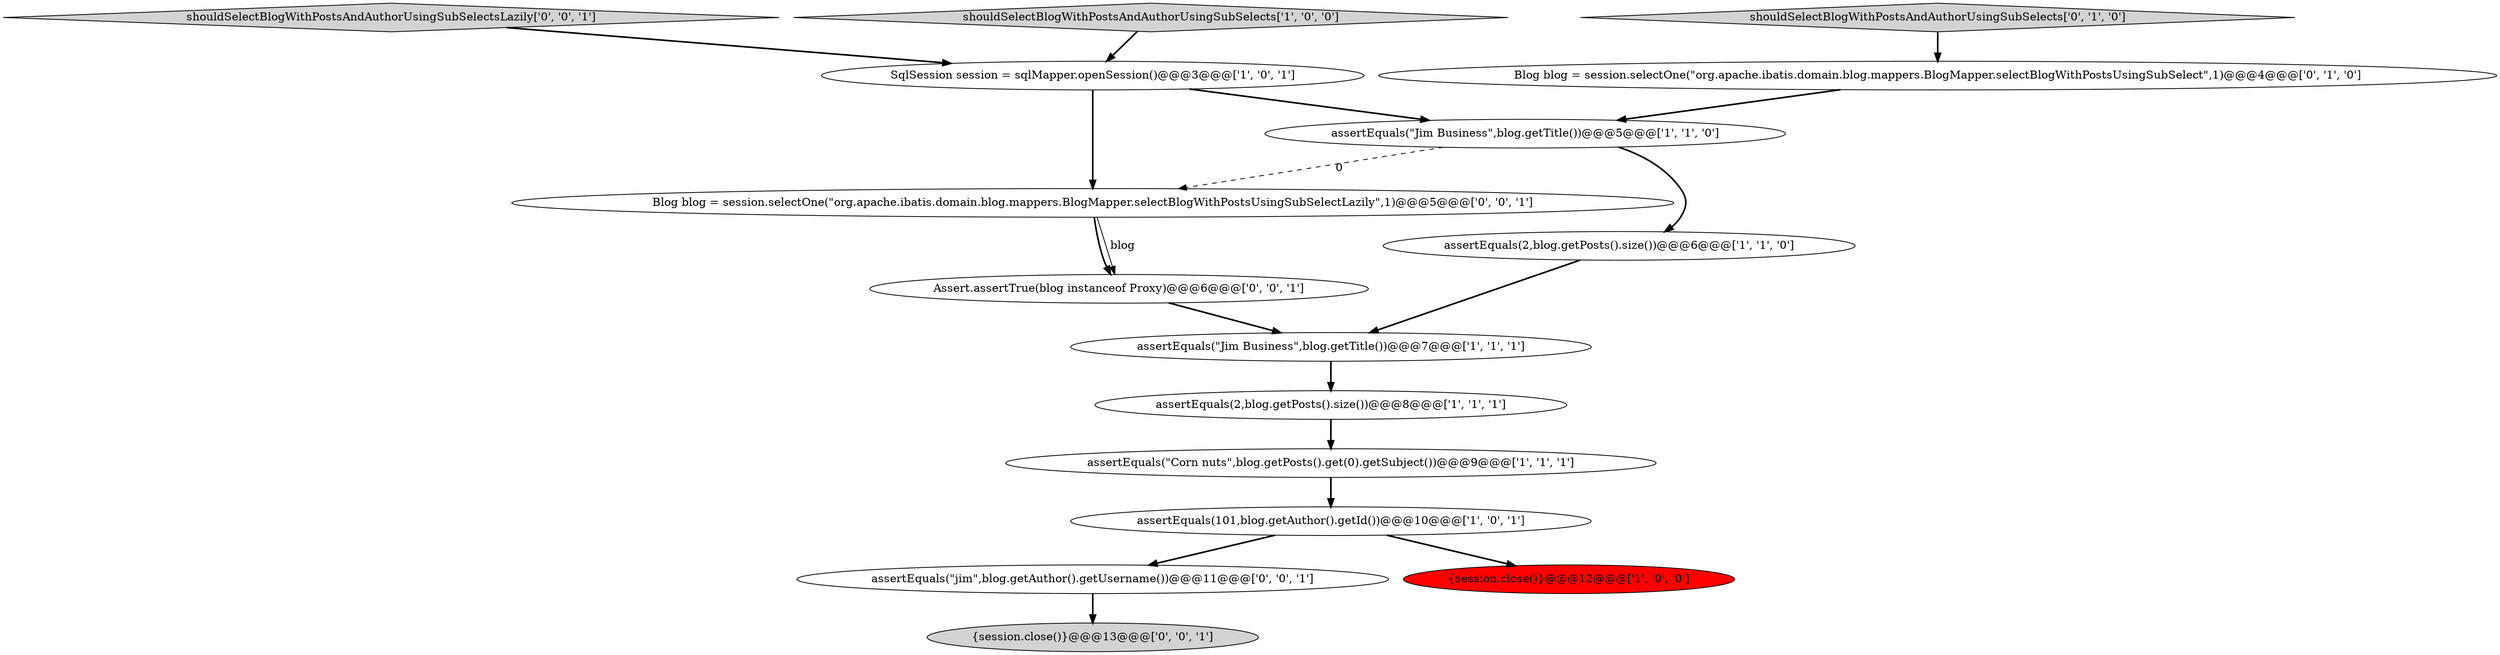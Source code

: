 digraph {
4 [style = filled, label = "assertEquals(\"Jim Business\",blog.getTitle())@@@7@@@['1', '1', '1']", fillcolor = white, shape = ellipse image = "AAA0AAABBB1BBB"];
10 [style = filled, label = "shouldSelectBlogWithPostsAndAuthorUsingSubSelects['0', '1', '0']", fillcolor = lightgray, shape = diamond image = "AAA0AAABBB2BBB"];
13 [style = filled, label = "shouldSelectBlogWithPostsAndAuthorUsingSubSelectsLazily['0', '0', '1']", fillcolor = lightgray, shape = diamond image = "AAA0AAABBB3BBB"];
1 [style = filled, label = "assertEquals(2,blog.getPosts().size())@@@6@@@['1', '1', '0']", fillcolor = white, shape = ellipse image = "AAA0AAABBB1BBB"];
14 [style = filled, label = "Assert.assertTrue(blog instanceof Proxy)@@@6@@@['0', '0', '1']", fillcolor = white, shape = ellipse image = "AAA0AAABBB3BBB"];
2 [style = filled, label = "assertEquals(2,blog.getPosts().size())@@@8@@@['1', '1', '1']", fillcolor = white, shape = ellipse image = "AAA0AAABBB1BBB"];
7 [style = filled, label = "SqlSession session = sqlMapper.openSession()@@@3@@@['1', '0', '1']", fillcolor = white, shape = ellipse image = "AAA0AAABBB1BBB"];
15 [style = filled, label = "assertEquals(\"jim\",blog.getAuthor().getUsername())@@@11@@@['0', '0', '1']", fillcolor = white, shape = ellipse image = "AAA0AAABBB3BBB"];
12 [style = filled, label = "{session.close()}@@@13@@@['0', '0', '1']", fillcolor = lightgray, shape = ellipse image = "AAA0AAABBB3BBB"];
3 [style = filled, label = "assertEquals(101,blog.getAuthor().getId())@@@10@@@['1', '0', '1']", fillcolor = white, shape = ellipse image = "AAA0AAABBB1BBB"];
11 [style = filled, label = "Blog blog = session.selectOne(\"org.apache.ibatis.domain.blog.mappers.BlogMapper.selectBlogWithPostsUsingSubSelectLazily\",1)@@@5@@@['0', '0', '1']", fillcolor = white, shape = ellipse image = "AAA0AAABBB3BBB"];
0 [style = filled, label = "{session.close()}@@@12@@@['1', '0', '0']", fillcolor = red, shape = ellipse image = "AAA1AAABBB1BBB"];
9 [style = filled, label = "Blog blog = session.selectOne(\"org.apache.ibatis.domain.blog.mappers.BlogMapper.selectBlogWithPostsUsingSubSelect\",1)@@@4@@@['0', '1', '0']", fillcolor = white, shape = ellipse image = "AAA0AAABBB2BBB"];
5 [style = filled, label = "shouldSelectBlogWithPostsAndAuthorUsingSubSelects['1', '0', '0']", fillcolor = lightgray, shape = diamond image = "AAA0AAABBB1BBB"];
8 [style = filled, label = "assertEquals(\"Jim Business\",blog.getTitle())@@@5@@@['1', '1', '0']", fillcolor = white, shape = ellipse image = "AAA0AAABBB1BBB"];
6 [style = filled, label = "assertEquals(\"Corn nuts\",blog.getPosts().get(0).getSubject())@@@9@@@['1', '1', '1']", fillcolor = white, shape = ellipse image = "AAA0AAABBB1BBB"];
8->1 [style = bold, label=""];
6->3 [style = bold, label=""];
5->7 [style = bold, label=""];
1->4 [style = bold, label=""];
10->9 [style = bold, label=""];
15->12 [style = bold, label=""];
7->11 [style = bold, label=""];
3->15 [style = bold, label=""];
4->2 [style = bold, label=""];
8->11 [style = dashed, label="0"];
7->8 [style = bold, label=""];
9->8 [style = bold, label=""];
11->14 [style = bold, label=""];
13->7 [style = bold, label=""];
2->6 [style = bold, label=""];
11->14 [style = solid, label="blog"];
3->0 [style = bold, label=""];
14->4 [style = bold, label=""];
}
